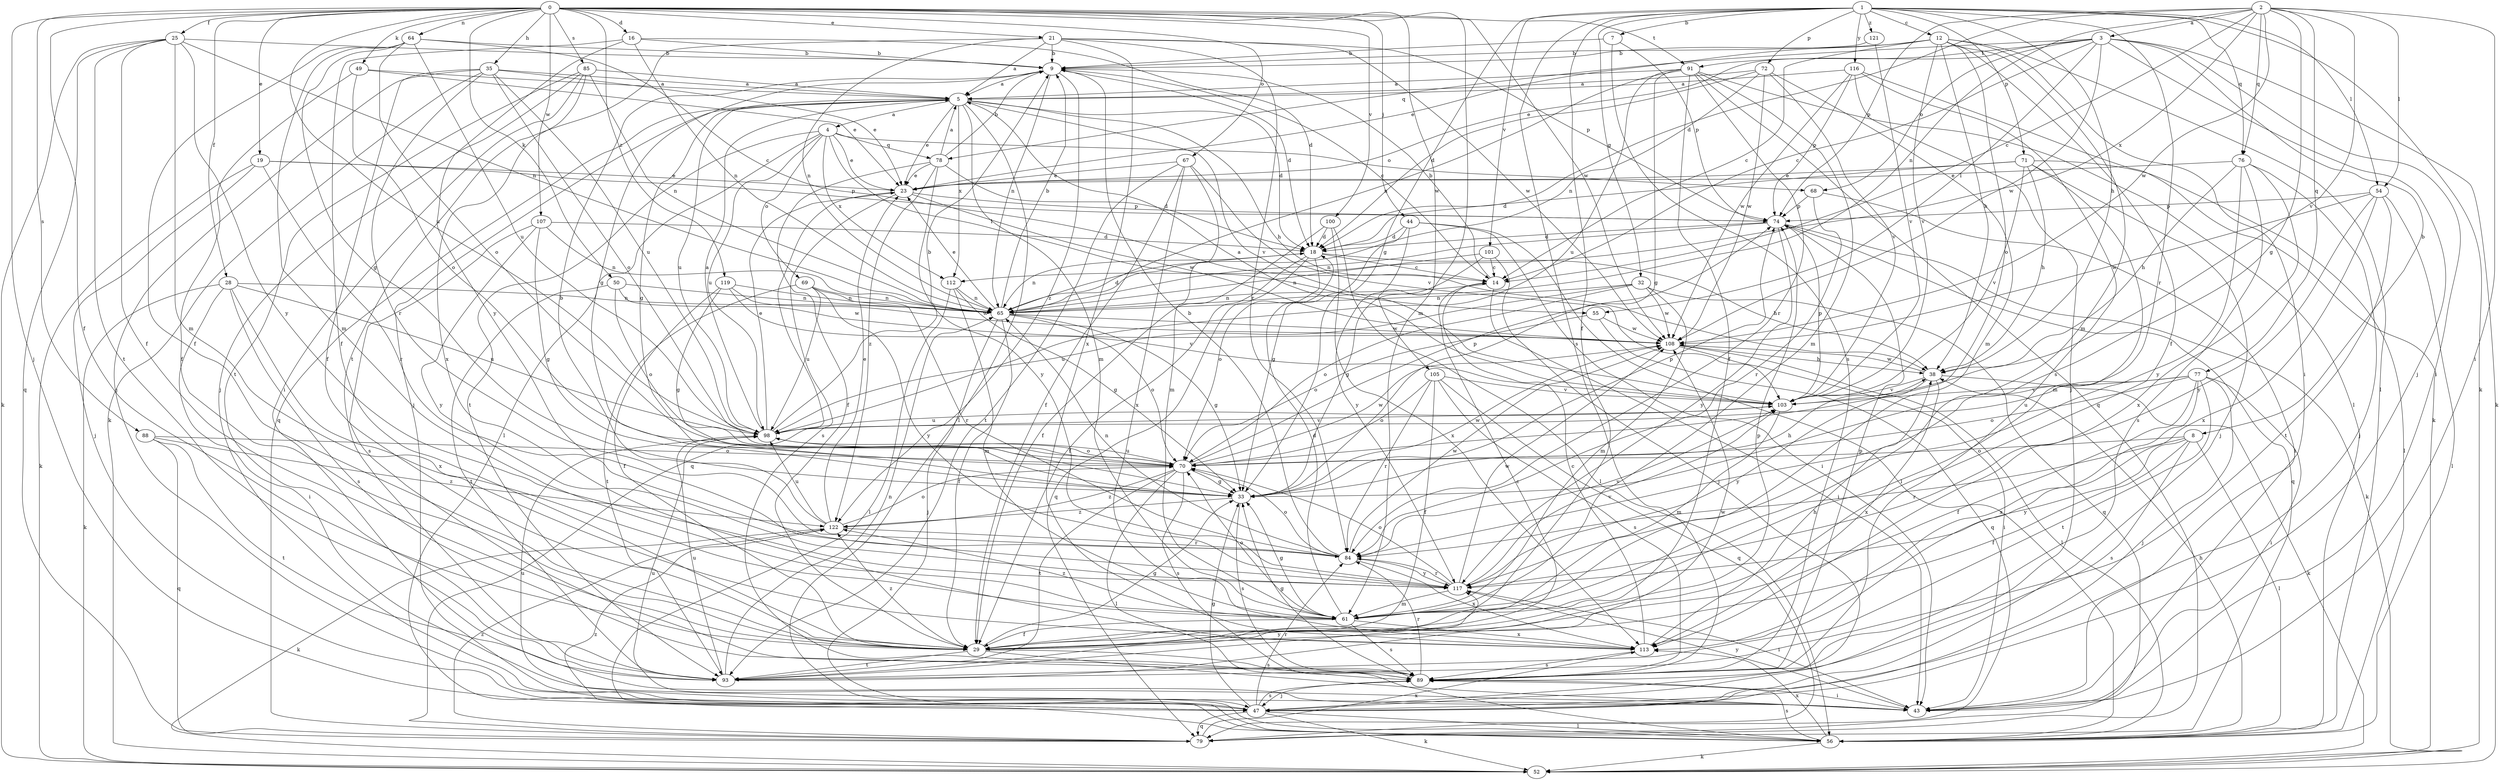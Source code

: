 strict digraph  {
0;
1;
2;
3;
4;
5;
7;
8;
9;
12;
14;
16;
18;
19;
21;
23;
25;
28;
29;
32;
33;
35;
38;
43;
44;
47;
49;
50;
52;
54;
55;
56;
61;
64;
65;
67;
68;
69;
70;
71;
72;
74;
76;
77;
78;
79;
84;
85;
88;
89;
91;
93;
98;
100;
101;
103;
105;
107;
108;
112;
113;
116;
117;
119;
121;
122;
0 -> 16  [label=d];
0 -> 19  [label=e];
0 -> 21  [label=e];
0 -> 25  [label=f];
0 -> 28  [label=f];
0 -> 29  [label=f];
0 -> 35  [label=h];
0 -> 44  [label=j];
0 -> 47  [label=j];
0 -> 49  [label=k];
0 -> 50  [label=k];
0 -> 61  [label=m];
0 -> 64  [label=n];
0 -> 67  [label=o];
0 -> 85  [label=s];
0 -> 88  [label=s];
0 -> 91  [label=t];
0 -> 98  [label=u];
0 -> 100  [label=v];
0 -> 105  [label=w];
0 -> 107  [label=w];
0 -> 108  [label=w];
0 -> 119  [label=z];
1 -> 7  [label=b];
1 -> 12  [label=c];
1 -> 29  [label=f];
1 -> 32  [label=g];
1 -> 33  [label=g];
1 -> 38  [label=h];
1 -> 52  [label=k];
1 -> 54  [label=l];
1 -> 71  [label=p];
1 -> 72  [label=p];
1 -> 76  [label=q];
1 -> 84  [label=r];
1 -> 89  [label=s];
1 -> 101  [label=v];
1 -> 116  [label=y];
1 -> 121  [label=z];
2 -> 3  [label=a];
2 -> 14  [label=c];
2 -> 18  [label=d];
2 -> 33  [label=g];
2 -> 43  [label=i];
2 -> 54  [label=l];
2 -> 65  [label=n];
2 -> 74  [label=p];
2 -> 76  [label=q];
2 -> 77  [label=q];
2 -> 103  [label=v];
2 -> 108  [label=w];
2 -> 112  [label=x];
3 -> 8  [label=b];
3 -> 14  [label=c];
3 -> 23  [label=e];
3 -> 43  [label=i];
3 -> 47  [label=j];
3 -> 52  [label=k];
3 -> 55  [label=l];
3 -> 68  [label=o];
3 -> 78  [label=q];
3 -> 91  [label=t];
3 -> 108  [label=w];
4 -> 23  [label=e];
4 -> 55  [label=l];
4 -> 56  [label=l];
4 -> 68  [label=o];
4 -> 69  [label=o];
4 -> 78  [label=q];
4 -> 93  [label=t];
4 -> 98  [label=u];
4 -> 112  [label=x];
5 -> 4  [label=a];
5 -> 18  [label=d];
5 -> 23  [label=e];
5 -> 33  [label=g];
5 -> 38  [label=h];
5 -> 47  [label=j];
5 -> 56  [label=l];
5 -> 61  [label=m];
5 -> 79  [label=q];
5 -> 98  [label=u];
5 -> 103  [label=v];
5 -> 112  [label=x];
7 -> 9  [label=b];
7 -> 74  [label=p];
7 -> 89  [label=s];
8 -> 29  [label=f];
8 -> 56  [label=l];
8 -> 70  [label=o];
8 -> 84  [label=r];
8 -> 89  [label=s];
8 -> 117  [label=y];
9 -> 5  [label=a];
9 -> 14  [label=c];
9 -> 18  [label=d];
9 -> 33  [label=g];
9 -> 65  [label=n];
9 -> 122  [label=z];
12 -> 9  [label=b];
12 -> 14  [label=c];
12 -> 23  [label=e];
12 -> 29  [label=f];
12 -> 38  [label=h];
12 -> 43  [label=i];
12 -> 56  [label=l];
12 -> 61  [label=m];
12 -> 70  [label=o];
12 -> 103  [label=v];
14 -> 9  [label=b];
14 -> 43  [label=i];
14 -> 65  [label=n];
16 -> 9  [label=b];
16 -> 18  [label=d];
16 -> 29  [label=f];
16 -> 65  [label=n];
16 -> 117  [label=y];
18 -> 14  [label=c];
18 -> 29  [label=f];
18 -> 38  [label=h];
18 -> 65  [label=n];
18 -> 70  [label=o];
18 -> 79  [label=q];
19 -> 23  [label=e];
19 -> 47  [label=j];
19 -> 52  [label=k];
19 -> 74  [label=p];
19 -> 84  [label=r];
21 -> 5  [label=a];
21 -> 9  [label=b];
21 -> 65  [label=n];
21 -> 74  [label=p];
21 -> 84  [label=r];
21 -> 93  [label=t];
21 -> 108  [label=w];
21 -> 113  [label=x];
23 -> 74  [label=p];
23 -> 79  [label=q];
23 -> 89  [label=s];
23 -> 108  [label=w];
25 -> 9  [label=b];
25 -> 29  [label=f];
25 -> 52  [label=k];
25 -> 61  [label=m];
25 -> 65  [label=n];
25 -> 79  [label=q];
25 -> 93  [label=t];
25 -> 117  [label=y];
28 -> 43  [label=i];
28 -> 52  [label=k];
28 -> 65  [label=n];
28 -> 89  [label=s];
28 -> 98  [label=u];
28 -> 113  [label=x];
29 -> 33  [label=g];
29 -> 43  [label=i];
29 -> 74  [label=p];
29 -> 89  [label=s];
29 -> 93  [label=t];
29 -> 122  [label=z];
32 -> 61  [label=m];
32 -> 65  [label=n];
32 -> 70  [label=o];
32 -> 79  [label=q];
32 -> 98  [label=u];
32 -> 108  [label=w];
33 -> 38  [label=h];
33 -> 74  [label=p];
33 -> 89  [label=s];
33 -> 108  [label=w];
33 -> 122  [label=z];
35 -> 5  [label=a];
35 -> 23  [label=e];
35 -> 29  [label=f];
35 -> 47  [label=j];
35 -> 52  [label=k];
35 -> 70  [label=o];
35 -> 84  [label=r];
35 -> 98  [label=u];
38 -> 52  [label=k];
38 -> 103  [label=v];
38 -> 108  [label=w];
38 -> 113  [label=x];
38 -> 117  [label=y];
43 -> 98  [label=u];
43 -> 117  [label=y];
44 -> 18  [label=d];
44 -> 33  [label=g];
44 -> 43  [label=i];
44 -> 56  [label=l];
44 -> 117  [label=y];
47 -> 33  [label=g];
47 -> 52  [label=k];
47 -> 56  [label=l];
47 -> 79  [label=q];
47 -> 84  [label=r];
47 -> 89  [label=s];
47 -> 98  [label=u];
49 -> 5  [label=a];
49 -> 23  [label=e];
49 -> 29  [label=f];
49 -> 70  [label=o];
50 -> 65  [label=n];
50 -> 70  [label=o];
50 -> 93  [label=t];
50 -> 108  [label=w];
54 -> 56  [label=l];
54 -> 74  [label=p];
54 -> 93  [label=t];
54 -> 108  [label=w];
54 -> 113  [label=x];
54 -> 117  [label=y];
55 -> 70  [label=o];
55 -> 79  [label=q];
55 -> 108  [label=w];
56 -> 38  [label=h];
56 -> 52  [label=k];
56 -> 89  [label=s];
56 -> 113  [label=x];
56 -> 122  [label=z];
61 -> 18  [label=d];
61 -> 29  [label=f];
61 -> 33  [label=g];
61 -> 70  [label=o];
61 -> 89  [label=s];
61 -> 113  [label=x];
61 -> 122  [label=z];
64 -> 9  [label=b];
64 -> 14  [label=c];
64 -> 29  [label=f];
64 -> 33  [label=g];
64 -> 61  [label=m];
64 -> 70  [label=o];
64 -> 98  [label=u];
65 -> 9  [label=b];
65 -> 18  [label=d];
65 -> 23  [label=e];
65 -> 29  [label=f];
65 -> 33  [label=g];
65 -> 47  [label=j];
65 -> 70  [label=o];
65 -> 108  [label=w];
67 -> 23  [label=e];
67 -> 29  [label=f];
67 -> 61  [label=m];
67 -> 93  [label=t];
67 -> 103  [label=v];
67 -> 113  [label=x];
68 -> 43  [label=i];
68 -> 74  [label=p];
68 -> 84  [label=r];
69 -> 65  [label=n];
69 -> 84  [label=r];
69 -> 93  [label=t];
69 -> 98  [label=u];
69 -> 117  [label=y];
70 -> 33  [label=g];
70 -> 56  [label=l];
70 -> 74  [label=p];
70 -> 89  [label=s];
70 -> 93  [label=t];
70 -> 98  [label=u];
70 -> 108  [label=w];
70 -> 122  [label=z];
71 -> 18  [label=d];
71 -> 23  [label=e];
71 -> 38  [label=h];
71 -> 47  [label=j];
71 -> 56  [label=l];
71 -> 61  [label=m];
71 -> 103  [label=v];
72 -> 5  [label=a];
72 -> 18  [label=d];
72 -> 61  [label=m];
72 -> 65  [label=n];
72 -> 103  [label=v];
72 -> 108  [label=w];
74 -> 18  [label=d];
74 -> 52  [label=k];
74 -> 65  [label=n];
74 -> 79  [label=q];
74 -> 117  [label=y];
76 -> 23  [label=e];
76 -> 38  [label=h];
76 -> 47  [label=j];
76 -> 89  [label=s];
76 -> 113  [label=x];
76 -> 117  [label=y];
77 -> 29  [label=f];
77 -> 43  [label=i];
77 -> 47  [label=j];
77 -> 70  [label=o];
77 -> 93  [label=t];
77 -> 98  [label=u];
77 -> 103  [label=v];
77 -> 113  [label=x];
78 -> 5  [label=a];
78 -> 9  [label=b];
78 -> 18  [label=d];
78 -> 23  [label=e];
78 -> 29  [label=f];
78 -> 117  [label=y];
78 -> 122  [label=z];
79 -> 113  [label=x];
79 -> 122  [label=z];
84 -> 9  [label=b];
84 -> 65  [label=n];
84 -> 70  [label=o];
84 -> 103  [label=v];
84 -> 108  [label=w];
84 -> 113  [label=x];
84 -> 117  [label=y];
85 -> 5  [label=a];
85 -> 43  [label=i];
85 -> 47  [label=j];
85 -> 65  [label=n];
85 -> 93  [label=t];
85 -> 113  [label=x];
88 -> 70  [label=o];
88 -> 79  [label=q];
88 -> 93  [label=t];
88 -> 122  [label=z];
89 -> 33  [label=g];
89 -> 43  [label=i];
89 -> 47  [label=j];
89 -> 74  [label=p];
89 -> 84  [label=r];
91 -> 5  [label=a];
91 -> 29  [label=f];
91 -> 33  [label=g];
91 -> 56  [label=l];
91 -> 61  [label=m];
91 -> 65  [label=n];
91 -> 79  [label=q];
91 -> 84  [label=r];
91 -> 98  [label=u];
93 -> 14  [label=c];
93 -> 65  [label=n];
93 -> 98  [label=u];
93 -> 108  [label=w];
93 -> 117  [label=y];
98 -> 5  [label=a];
98 -> 9  [label=b];
98 -> 23  [label=e];
98 -> 70  [label=o];
98 -> 103  [label=v];
100 -> 18  [label=d];
100 -> 29  [label=f];
100 -> 56  [label=l];
100 -> 113  [label=x];
101 -> 14  [label=c];
101 -> 33  [label=g];
101 -> 47  [label=j];
101 -> 65  [label=n];
103 -> 5  [label=a];
103 -> 61  [label=m];
103 -> 74  [label=p];
103 -> 98  [label=u];
105 -> 29  [label=f];
105 -> 70  [label=o];
105 -> 79  [label=q];
105 -> 84  [label=r];
105 -> 89  [label=s];
105 -> 103  [label=v];
107 -> 18  [label=d];
107 -> 33  [label=g];
107 -> 65  [label=n];
107 -> 89  [label=s];
107 -> 117  [label=y];
108 -> 38  [label=h];
108 -> 43  [label=i];
108 -> 56  [label=l];
112 -> 33  [label=g];
112 -> 56  [label=l];
112 -> 61  [label=m];
112 -> 65  [label=n];
113 -> 14  [label=c];
113 -> 38  [label=h];
113 -> 89  [label=s];
116 -> 5  [label=a];
116 -> 47  [label=j];
116 -> 52  [label=k];
116 -> 74  [label=p];
116 -> 89  [label=s];
116 -> 108  [label=w];
117 -> 43  [label=i];
117 -> 61  [label=m];
117 -> 70  [label=o];
117 -> 84  [label=r];
117 -> 103  [label=v];
117 -> 108  [label=w];
119 -> 29  [label=f];
119 -> 33  [label=g];
119 -> 65  [label=n];
119 -> 103  [label=v];
119 -> 108  [label=w];
121 -> 9  [label=b];
121 -> 103  [label=v];
122 -> 9  [label=b];
122 -> 23  [label=e];
122 -> 52  [label=k];
122 -> 70  [label=o];
122 -> 84  [label=r];
122 -> 98  [label=u];
}

